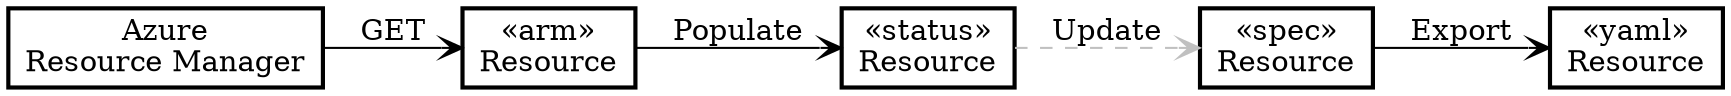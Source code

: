 graph {
    nodesep="1"
    rankdir = LR;

    node [shape=rect, penwidth=2]
    arm [label="Azure\nResource Manager"]

    rsrc_arm [label="«arm»\nResource"]
    
    rsrc_spec [label="«spec»\nResource"]
    rsrc_status [label="«status»\nResource"]
    rsrc_yaml [label="«yaml»\nResource"]

    edge [arrowhead=vee, arrowtail=vee, dir=forward]

    arm -- rsrc_arm  [label="GET", arrowhead=vee]
    rsrc_arm -- rsrc_status [label="Populate", arrowhead=vee]
    rsrc_spec -- rsrc_yaml [label="Export", arrowhead=vee]
    
    edge [style=dashed, color=gray]
    rsrc_status -- rsrc_spec [label="Update", arrowhead=vee]
}
